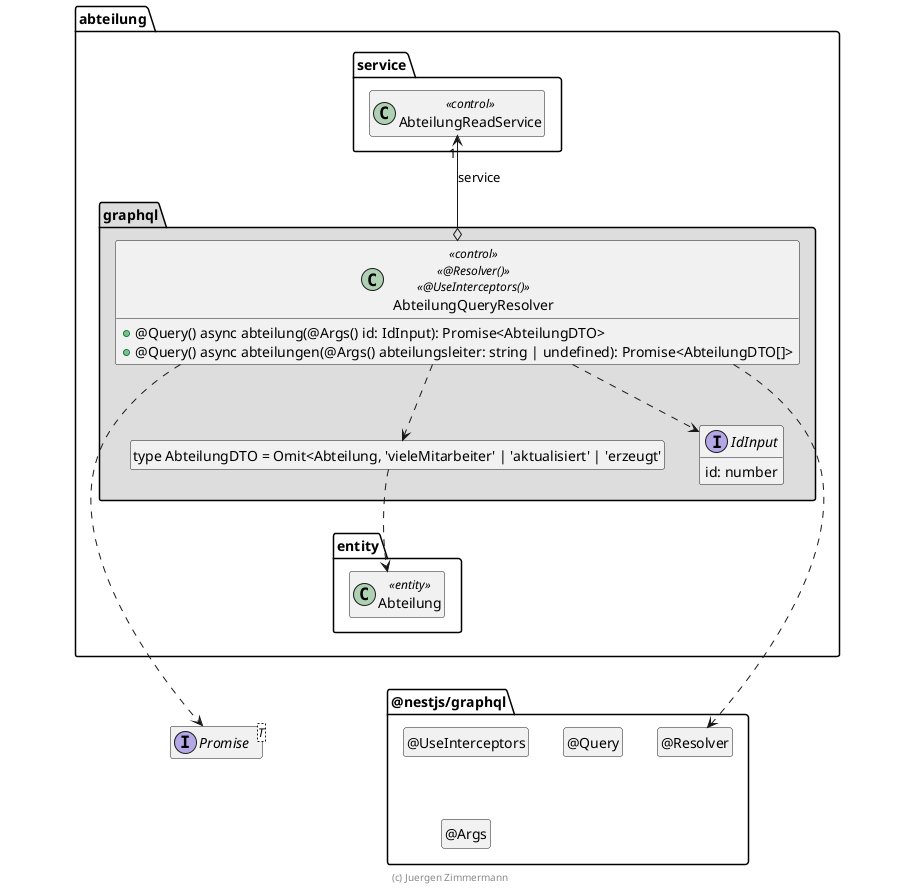 ' Copyright (C) 2019 - present Juergen Zimmermann, Hochschule Karlsruhe
'
' This program is free software: you can redistribute it and/or modify
' it under the terms of the GNU General Public License as published by
' the Free Software Foundation, either version 3 of the License, or
' (at your option) any later version.
'
' This program is distributed in the hope that it will be useful,
' but WITHOUT ANY WARRANTY; without even the implied warranty of
' MERCHANTABILITY or FITNESS FOR A PARTICULAR PURPOSE.  See the
' GNU General Public License for more details.
'
' You should have received a copy of the GNU General Public License
' along with this program.  If not, see <https://www.gnu.org/licenses/>.

' Preview durch <Alt>d

@startuml Controller-Klasse

interface Promise<T>

package @nestjs/graphql {
  class "@Resolver" as Resolver
  hide Resolver circle

  class "@UseInterceptors" as UseInterceptors
  hide UseInterceptors circle

  class "@Query" as Query
  hide Query circle

  class "@Args" as Args
  hide Args circle

  Resolver .left[hidden].> Promise
}

package abteilung {
  package entity {
    class Abteilung <<entity>>
  }

  package service {
    class AbteilungReadService << control >>
  }

  package graphql #DDDDDD {
    class "type AbteilungDTO = Omit<Abteilung, 'vieleMitarbeiter' | 'aktualisiert' | 'erzeugt'" as AbteilungDTO
    hide AbteilungDTO circle

    interface IdInput {
        id: number
    }

    class AbteilungQueryResolver << control >> << @Resolver() >> << @UseInterceptors() >> {
      + @Query() async abteilung(@Args() id: IdInput): Promise<AbteilungDTO>
      + @Query() async abteilungen(@Args() abteilungsleiter: string | undefined): Promise<AbteilungDTO[]>
    }

    AbteilungQueryResolver o-up-> "1" AbteilungReadService : service
    AbteilungQueryResolver ..> AbteilungDTO
    AbteilungQueryResolver ..> IdInput
    AbteilungDTO ..> Abteilung
    AbteilungQueryResolver ..> Resolver

    AbteilungQueryResolver ..> Promise

    AbteilungDTO .[hidden].> Abteilung
    Abteilung .[hidden].> Promise
    AbteilungReadService .[hidden].> Promise
    Abteilung .[hidden].> Resolver
    AbteilungReadService .[hidden].> Resolver
  }
}

hide empty members

footer (c) Juergen Zimmermann

@enduml
